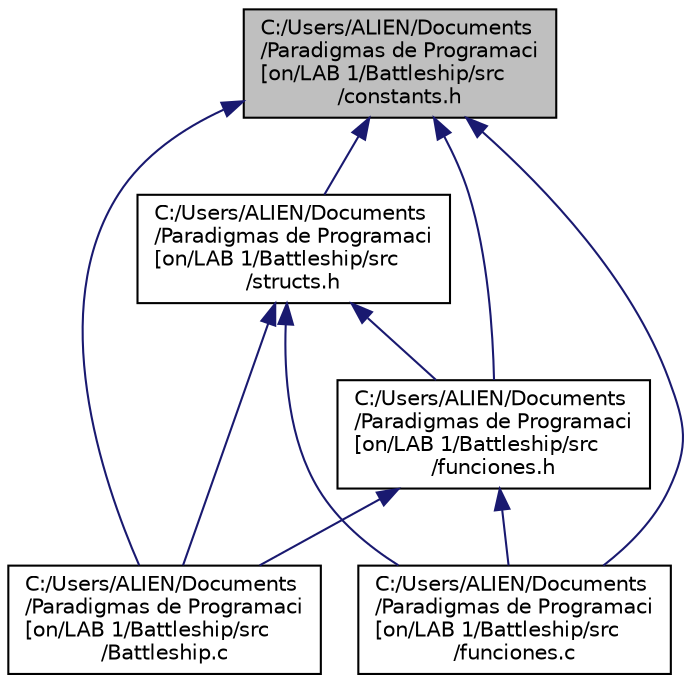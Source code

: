 digraph "C:/Users/ALIEN/Documents/Paradigmas de Programaci[on/LAB 1/Battleship/src/constants.h"
{
  edge [fontname="Helvetica",fontsize="10",labelfontname="Helvetica",labelfontsize="10"];
  node [fontname="Helvetica",fontsize="10",shape=record];
  Node1 [label="C:/Users/ALIEN/Documents\l/Paradigmas de Programaci\l[on/LAB 1/Battleship/src\l/constants.h",height=0.2,width=0.4,color="black", fillcolor="grey75", style="filled", fontcolor="black"];
  Node1 -> Node2 [dir="back",color="midnightblue",fontsize="10",style="solid",fontname="Helvetica"];
  Node2 [label="C:/Users/ALIEN/Documents\l/Paradigmas de Programaci\l[on/LAB 1/Battleship/src\l/funciones.h",height=0.2,width=0.4,color="black", fillcolor="white", style="filled",URL="$funciones_8h.html"];
  Node2 -> Node3 [dir="back",color="midnightblue",fontsize="10",style="solid",fontname="Helvetica"];
  Node3 [label="C:/Users/ALIEN/Documents\l/Paradigmas de Programaci\l[on/LAB 1/Battleship/src\l/Battleship.c",height=0.2,width=0.4,color="black", fillcolor="white", style="filled",URL="$_battleship_8c.html"];
  Node2 -> Node4 [dir="back",color="midnightblue",fontsize="10",style="solid",fontname="Helvetica"];
  Node4 [label="C:/Users/ALIEN/Documents\l/Paradigmas de Programaci\l[on/LAB 1/Battleship/src\l/funciones.c",height=0.2,width=0.4,color="black", fillcolor="white", style="filled",URL="$funciones_8c.html"];
  Node1 -> Node5 [dir="back",color="midnightblue",fontsize="10",style="solid",fontname="Helvetica"];
  Node5 [label="C:/Users/ALIEN/Documents\l/Paradigmas de Programaci\l[on/LAB 1/Battleship/src\l/structs.h",height=0.2,width=0.4,color="black", fillcolor="white", style="filled",URL="$structs_8h.html"];
  Node5 -> Node2 [dir="back",color="midnightblue",fontsize="10",style="solid",fontname="Helvetica"];
  Node5 -> Node3 [dir="back",color="midnightblue",fontsize="10",style="solid",fontname="Helvetica"];
  Node5 -> Node4 [dir="back",color="midnightblue",fontsize="10",style="solid",fontname="Helvetica"];
  Node1 -> Node3 [dir="back",color="midnightblue",fontsize="10",style="solid",fontname="Helvetica"];
  Node1 -> Node4 [dir="back",color="midnightblue",fontsize="10",style="solid",fontname="Helvetica"];
}
